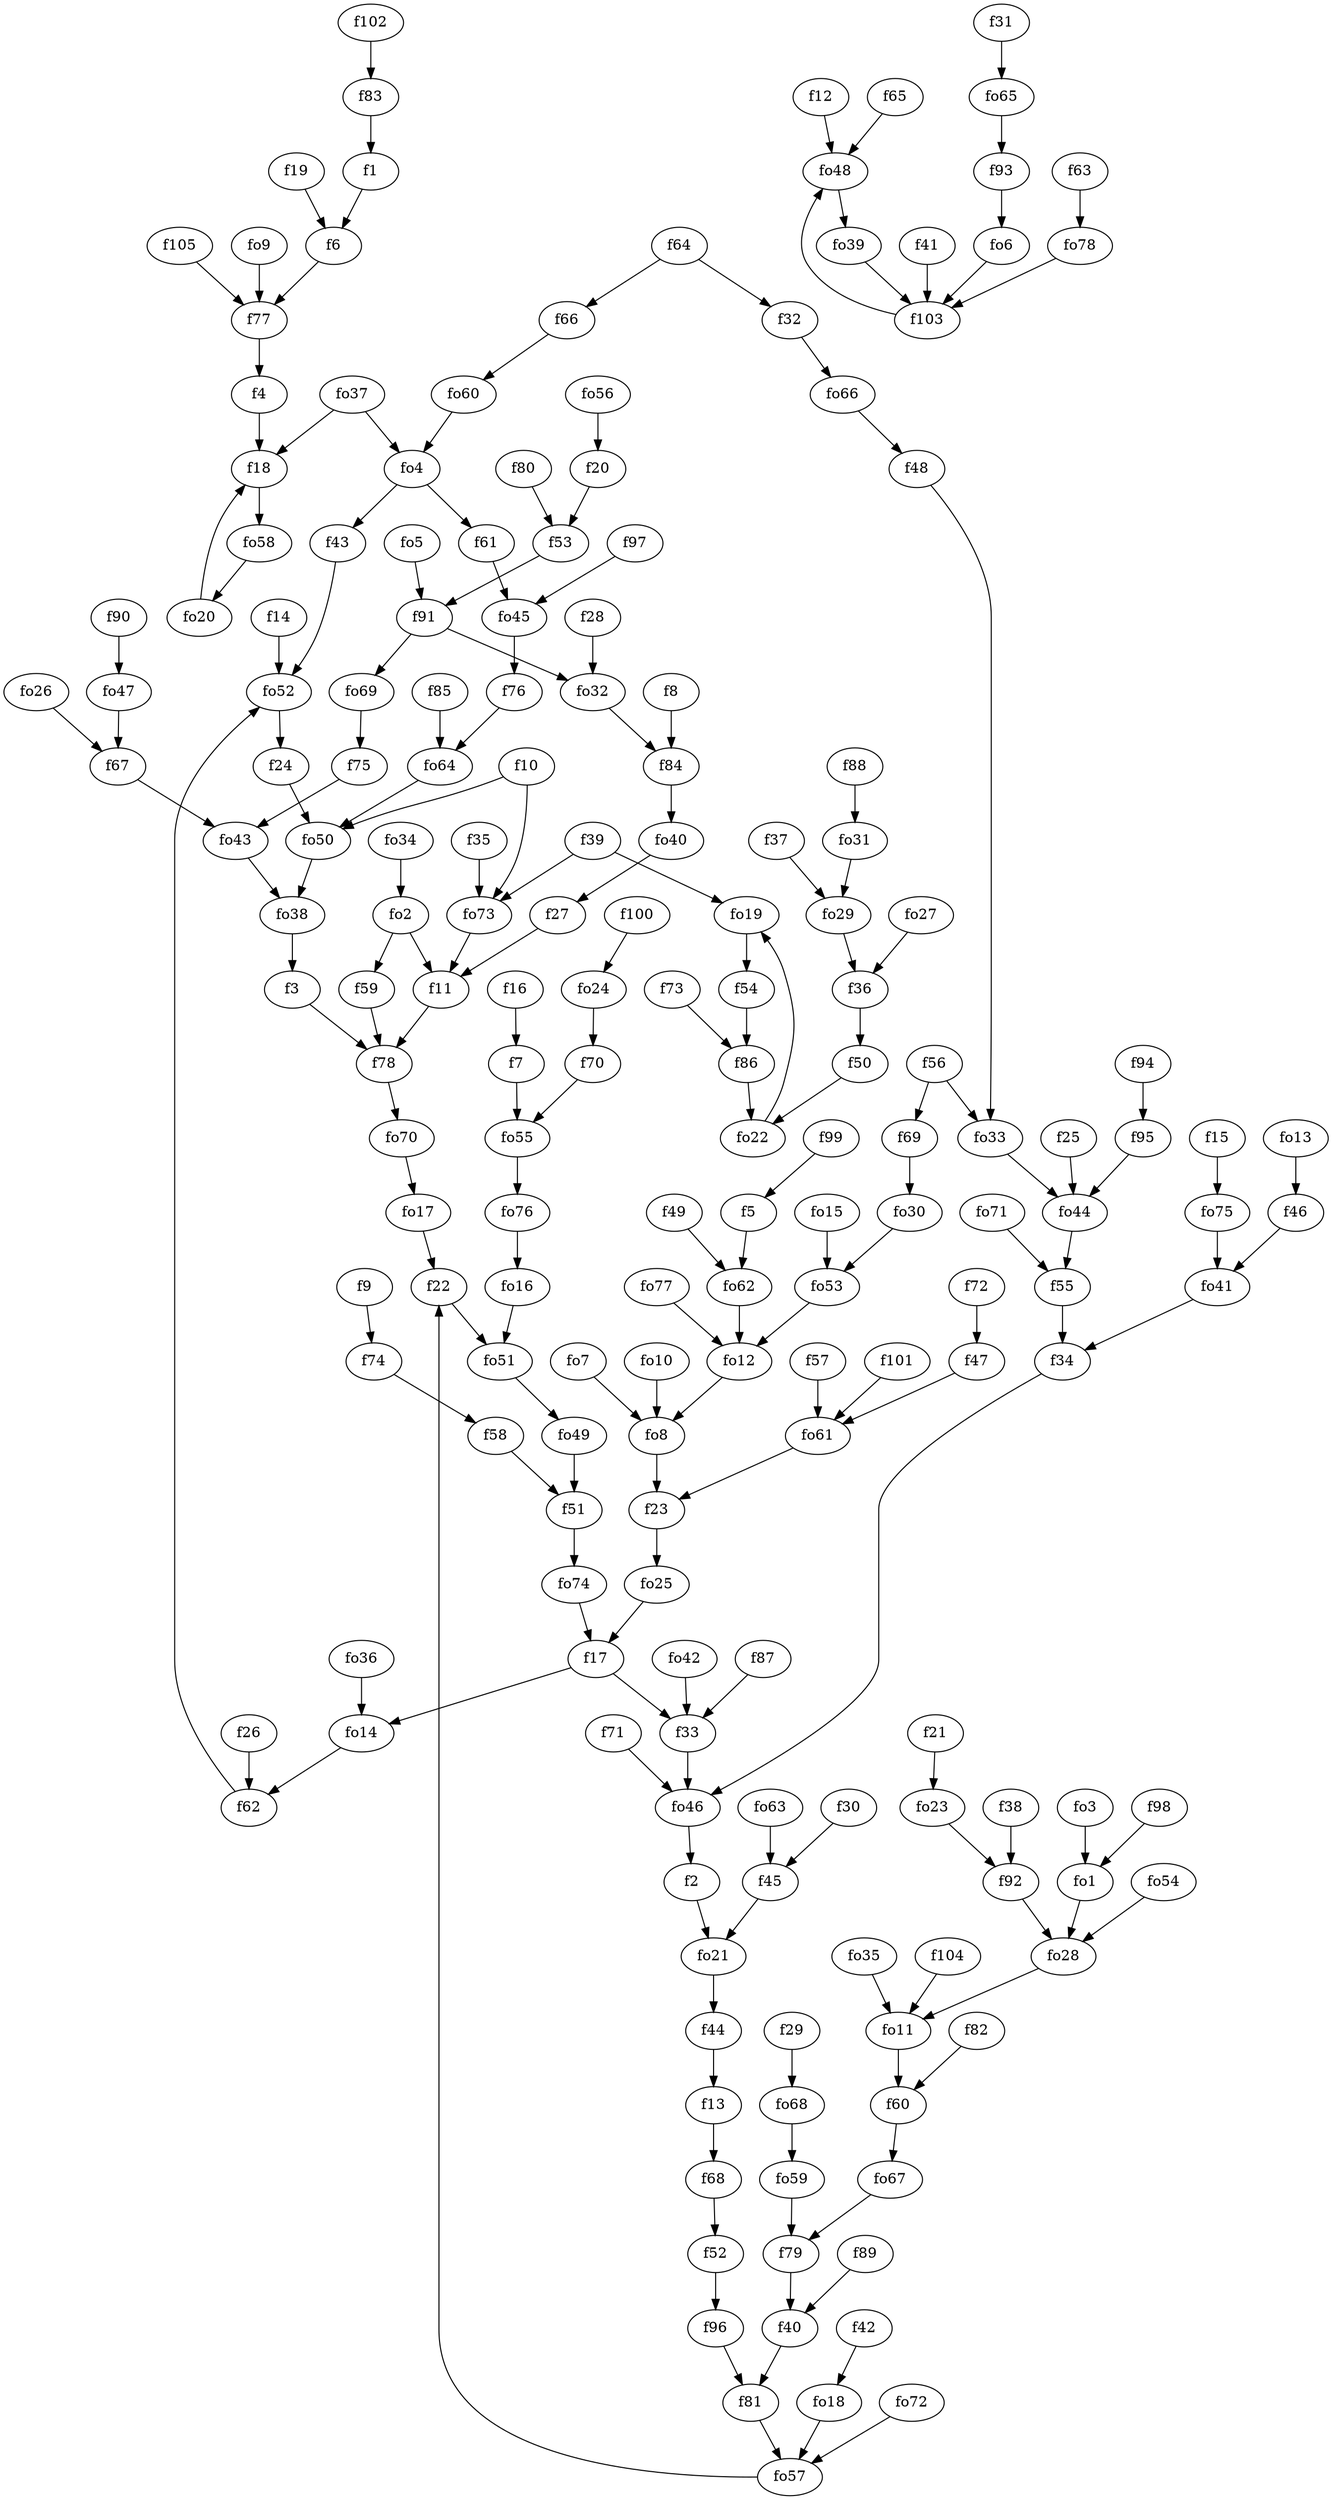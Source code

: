 strict digraph  {
f1;
f2;
f3;
f4;
f5;
f6;
f7;
f8;
f9;
f10;
f11;
f12;
f13;
f14;
f15;
f16;
f17;
f18;
f19;
f20;
f21;
f22;
f23;
f24;
f25;
f26;
f27;
f28;
f29;
f30;
f31;
f32;
f33;
f34;
f35;
f36;
f37;
f38;
f39;
f40;
f41;
f42;
f43;
f44;
f45;
f46;
f47;
f48;
f49;
f50;
f51;
f52;
f53;
f54;
f55;
f56;
f57;
f58;
f59;
f60;
f61;
f62;
f63;
f64;
f65;
f66;
f67;
f68;
f69;
f70;
f71;
f72;
f73;
f74;
f75;
f76;
f77;
f78;
f79;
f80;
f81;
f82;
f83;
f84;
f85;
f86;
f87;
f88;
f89;
f90;
f91;
f92;
f93;
f94;
f95;
f96;
f97;
f98;
f99;
f100;
f101;
f102;
f103;
f104;
f105;
fo1;
fo2;
fo3;
fo4;
fo5;
fo6;
fo7;
fo8;
fo9;
fo10;
fo11;
fo12;
fo13;
fo14;
fo15;
fo16;
fo17;
fo18;
fo19;
fo20;
fo21;
fo22;
fo23;
fo24;
fo25;
fo26;
fo27;
fo28;
fo29;
fo30;
fo31;
fo32;
fo33;
fo34;
fo35;
fo36;
fo37;
fo38;
fo39;
fo40;
fo41;
fo42;
fo43;
fo44;
fo45;
fo46;
fo47;
fo48;
fo49;
fo50;
fo51;
fo52;
fo53;
fo54;
fo55;
fo56;
fo57;
fo58;
fo59;
fo60;
fo61;
fo62;
fo63;
fo64;
fo65;
fo66;
fo67;
fo68;
fo69;
fo70;
fo71;
fo72;
fo73;
fo74;
fo75;
fo76;
fo77;
fo78;
f1 -> f6  [weight=2];
f2 -> fo21  [weight=2];
f3 -> f78  [weight=2];
f4 -> f18  [weight=2];
f5 -> fo62  [weight=2];
f6 -> f77  [weight=2];
f7 -> fo55  [weight=2];
f8 -> f84  [weight=2];
f9 -> f74  [weight=2];
f10 -> fo50  [weight=2];
f10 -> fo73  [weight=2];
f11 -> f78  [weight=2];
f12 -> fo48  [weight=2];
f13 -> f68  [weight=2];
f14 -> fo52  [weight=2];
f15 -> fo75  [weight=2];
f16 -> f7  [weight=2];
f17 -> f33  [weight=2];
f17 -> fo14  [weight=2];
f18 -> fo58  [weight=2];
f19 -> f6  [weight=2];
f20 -> f53  [weight=2];
f21 -> fo23  [weight=2];
f22 -> fo51  [weight=2];
f23 -> fo25  [weight=2];
f24 -> fo50  [weight=2];
f25 -> fo44  [weight=2];
f26 -> f62  [weight=2];
f27 -> f11  [weight=2];
f28 -> fo32  [weight=2];
f29 -> fo68  [weight=2];
f30 -> f45  [weight=2];
f31 -> fo65  [weight=2];
f32 -> fo66  [weight=2];
f33 -> fo46  [weight=2];
f34 -> fo46  [weight=2];
f35 -> fo73  [weight=2];
f36 -> f50  [weight=2];
f37 -> fo29  [weight=2];
f38 -> f92  [weight=2];
f39 -> fo73  [weight=2];
f39 -> fo19  [weight=2];
f40 -> f81  [weight=2];
f41 -> f103  [weight=2];
f42 -> fo18  [weight=2];
f43 -> fo52  [weight=2];
f44 -> f13  [weight=2];
f45 -> fo21  [weight=2];
f46 -> fo41  [weight=2];
f47 -> fo61  [weight=2];
f48 -> fo33  [weight=2];
f49 -> fo62  [weight=2];
f50 -> fo22  [weight=2];
f51 -> fo74  [weight=2];
f52 -> f96  [weight=2];
f53 -> f91  [weight=2];
f54 -> f86  [weight=2];
f55 -> f34  [weight=2];
f56 -> fo33  [weight=2];
f56 -> f69  [weight=2];
f57 -> fo61  [weight=2];
f58 -> f51  [weight=2];
f59 -> f78  [weight=2];
f60 -> fo67  [weight=2];
f61 -> fo45  [weight=2];
f62 -> fo52  [weight=2];
f63 -> fo78  [weight=2];
f64 -> f66  [weight=2];
f64 -> f32  [weight=2];
f65 -> fo48  [weight=2];
f66 -> fo60  [weight=2];
f67 -> fo43  [weight=2];
f68 -> f52  [weight=2];
f69 -> fo30  [weight=2];
f70 -> fo55  [weight=2];
f71 -> fo46  [weight=2];
f72 -> f47  [weight=2];
f73 -> f86  [weight=2];
f74 -> f58  [weight=2];
f75 -> fo43  [weight=2];
f76 -> fo64  [weight=2];
f77 -> f4  [weight=2];
f78 -> fo70  [weight=2];
f79 -> f40  [weight=2];
f80 -> f53  [weight=2];
f81 -> fo57  [weight=2];
f82 -> f60  [weight=2];
f83 -> f1  [weight=2];
f84 -> fo40  [weight=2];
f85 -> fo64  [weight=2];
f86 -> fo22  [weight=2];
f87 -> f33  [weight=2];
f88 -> fo31  [weight=2];
f89 -> f40  [weight=2];
f90 -> fo47  [weight=2];
f91 -> fo32  [weight=2];
f91 -> fo69  [weight=2];
f92 -> fo28  [weight=2];
f93 -> fo6  [weight=2];
f94 -> f95  [weight=2];
f95 -> fo44  [weight=2];
f96 -> f81  [weight=2];
f97 -> fo45  [weight=2];
f98 -> fo1  [weight=2];
f99 -> f5  [weight=2];
f100 -> fo24  [weight=2];
f101 -> fo61  [weight=2];
f102 -> f83  [weight=2];
f103 -> fo48  [weight=2];
f104 -> fo11  [weight=2];
f105 -> f77  [weight=2];
fo1 -> fo28  [weight=2];
fo2 -> f59  [weight=2];
fo2 -> f11  [weight=2];
fo3 -> fo1  [weight=2];
fo4 -> f61  [weight=2];
fo4 -> f43  [weight=2];
fo5 -> f91  [weight=2];
fo6 -> f103  [weight=2];
fo7 -> fo8  [weight=2];
fo8 -> f23  [weight=2];
fo9 -> f77  [weight=2];
fo10 -> fo8  [weight=2];
fo11 -> f60  [weight=2];
fo12 -> fo8  [weight=2];
fo13 -> f46  [weight=2];
fo14 -> f62  [weight=2];
fo15 -> fo53  [weight=2];
fo16 -> fo51  [weight=2];
fo17 -> f22  [weight=2];
fo18 -> fo57  [weight=2];
fo19 -> f54  [weight=2];
fo20 -> f18  [weight=2];
fo21 -> f44  [weight=2];
fo22 -> fo19  [weight=2];
fo23 -> f92  [weight=2];
fo24 -> f70  [weight=2];
fo25 -> f17  [weight=2];
fo26 -> f67  [weight=2];
fo27 -> f36  [weight=2];
fo28 -> fo11  [weight=2];
fo29 -> f36  [weight=2];
fo30 -> fo53  [weight=2];
fo31 -> fo29  [weight=2];
fo32 -> f84  [weight=2];
fo33 -> fo44  [weight=2];
fo34 -> fo2  [weight=2];
fo35 -> fo11  [weight=2];
fo36 -> fo14  [weight=2];
fo37 -> fo4  [weight=2];
fo37 -> f18  [weight=2];
fo38 -> f3  [weight=2];
fo39 -> f103  [weight=2];
fo40 -> f27  [weight=2];
fo41 -> f34  [weight=2];
fo42 -> f33  [weight=2];
fo43 -> fo38  [weight=2];
fo44 -> f55  [weight=2];
fo45 -> f76  [weight=2];
fo46 -> f2  [weight=2];
fo47 -> f67  [weight=2];
fo48 -> fo39  [weight=2];
fo49 -> f51  [weight=2];
fo50 -> fo38  [weight=2];
fo51 -> fo49  [weight=2];
fo52 -> f24  [weight=2];
fo53 -> fo12  [weight=2];
fo54 -> fo28  [weight=2];
fo55 -> fo76  [weight=2];
fo56 -> f20  [weight=2];
fo57 -> f22  [weight=2];
fo58 -> fo20  [weight=2];
fo59 -> f79  [weight=2];
fo60 -> fo4  [weight=2];
fo61 -> f23  [weight=2];
fo62 -> fo12  [weight=2];
fo63 -> f45  [weight=2];
fo64 -> fo50  [weight=2];
fo65 -> f93  [weight=2];
fo66 -> f48  [weight=2];
fo67 -> f79  [weight=2];
fo68 -> fo59  [weight=2];
fo69 -> f75  [weight=2];
fo70 -> fo17  [weight=2];
fo71 -> f55  [weight=2];
fo72 -> fo57  [weight=2];
fo73 -> f11  [weight=2];
fo74 -> f17  [weight=2];
fo75 -> fo41  [weight=2];
fo76 -> fo16  [weight=2];
fo77 -> fo12  [weight=2];
fo78 -> f103  [weight=2];
}
